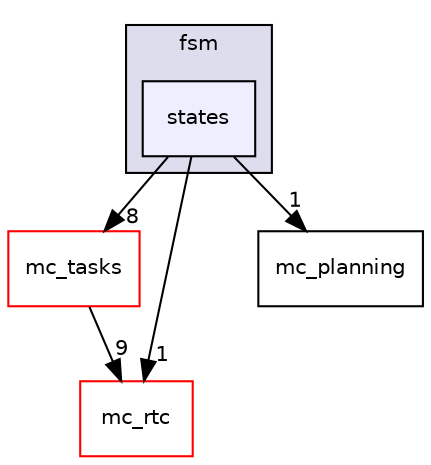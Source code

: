 digraph "include/mc_control/fsm/states" {
  compound=true
  node [ fontsize="10", fontname="Helvetica"];
  edge [ labelfontsize="10", labelfontname="Helvetica"];
  subgraph clusterdir_5eca7bb21ab95c8ba50a69c382d19321 {
    graph [ bgcolor="#ddddee", pencolor="black", label="fsm" fontname="Helvetica", fontsize="10", URL="dir_5eca7bb21ab95c8ba50a69c382d19321.html"]
  dir_e6b7f2c290ec347c099e5f45d81956a4 [shape=box, label="states", style="filled", fillcolor="#eeeeff", pencolor="black", URL="dir_e6b7f2c290ec347c099e5f45d81956a4.html"];
  }
  dir_c5d9ba9e59fcda315855869f4a23a264 [shape=box label="mc_tasks" fillcolor="white" style="filled" color="red" URL="dir_c5d9ba9e59fcda315855869f4a23a264.html"];
  dir_379a22462e4fb075f5428ea3ff528930 [shape=box label="mc_rtc" fillcolor="white" style="filled" color="red" URL="dir_379a22462e4fb075f5428ea3ff528930.html"];
  dir_07d3c227ab2f47ab361e8e4c5a7f6b3c [shape=box label="mc_planning" URL="dir_07d3c227ab2f47ab361e8e4c5a7f6b3c.html"];
  dir_c5d9ba9e59fcda315855869f4a23a264->dir_379a22462e4fb075f5428ea3ff528930 [headlabel="9", labeldistance=1.5 headhref="dir_000011_000008.html"];
  dir_e6b7f2c290ec347c099e5f45d81956a4->dir_c5d9ba9e59fcda315855869f4a23a264 [headlabel="8", labeldistance=1.5 headhref="dir_000003_000011.html"];
  dir_e6b7f2c290ec347c099e5f45d81956a4->dir_379a22462e4fb075f5428ea3ff528930 [headlabel="1", labeldistance=1.5 headhref="dir_000003_000008.html"];
  dir_e6b7f2c290ec347c099e5f45d81956a4->dir_07d3c227ab2f47ab361e8e4c5a7f6b3c [headlabel="1", labeldistance=1.5 headhref="dir_000003_000005.html"];
}

